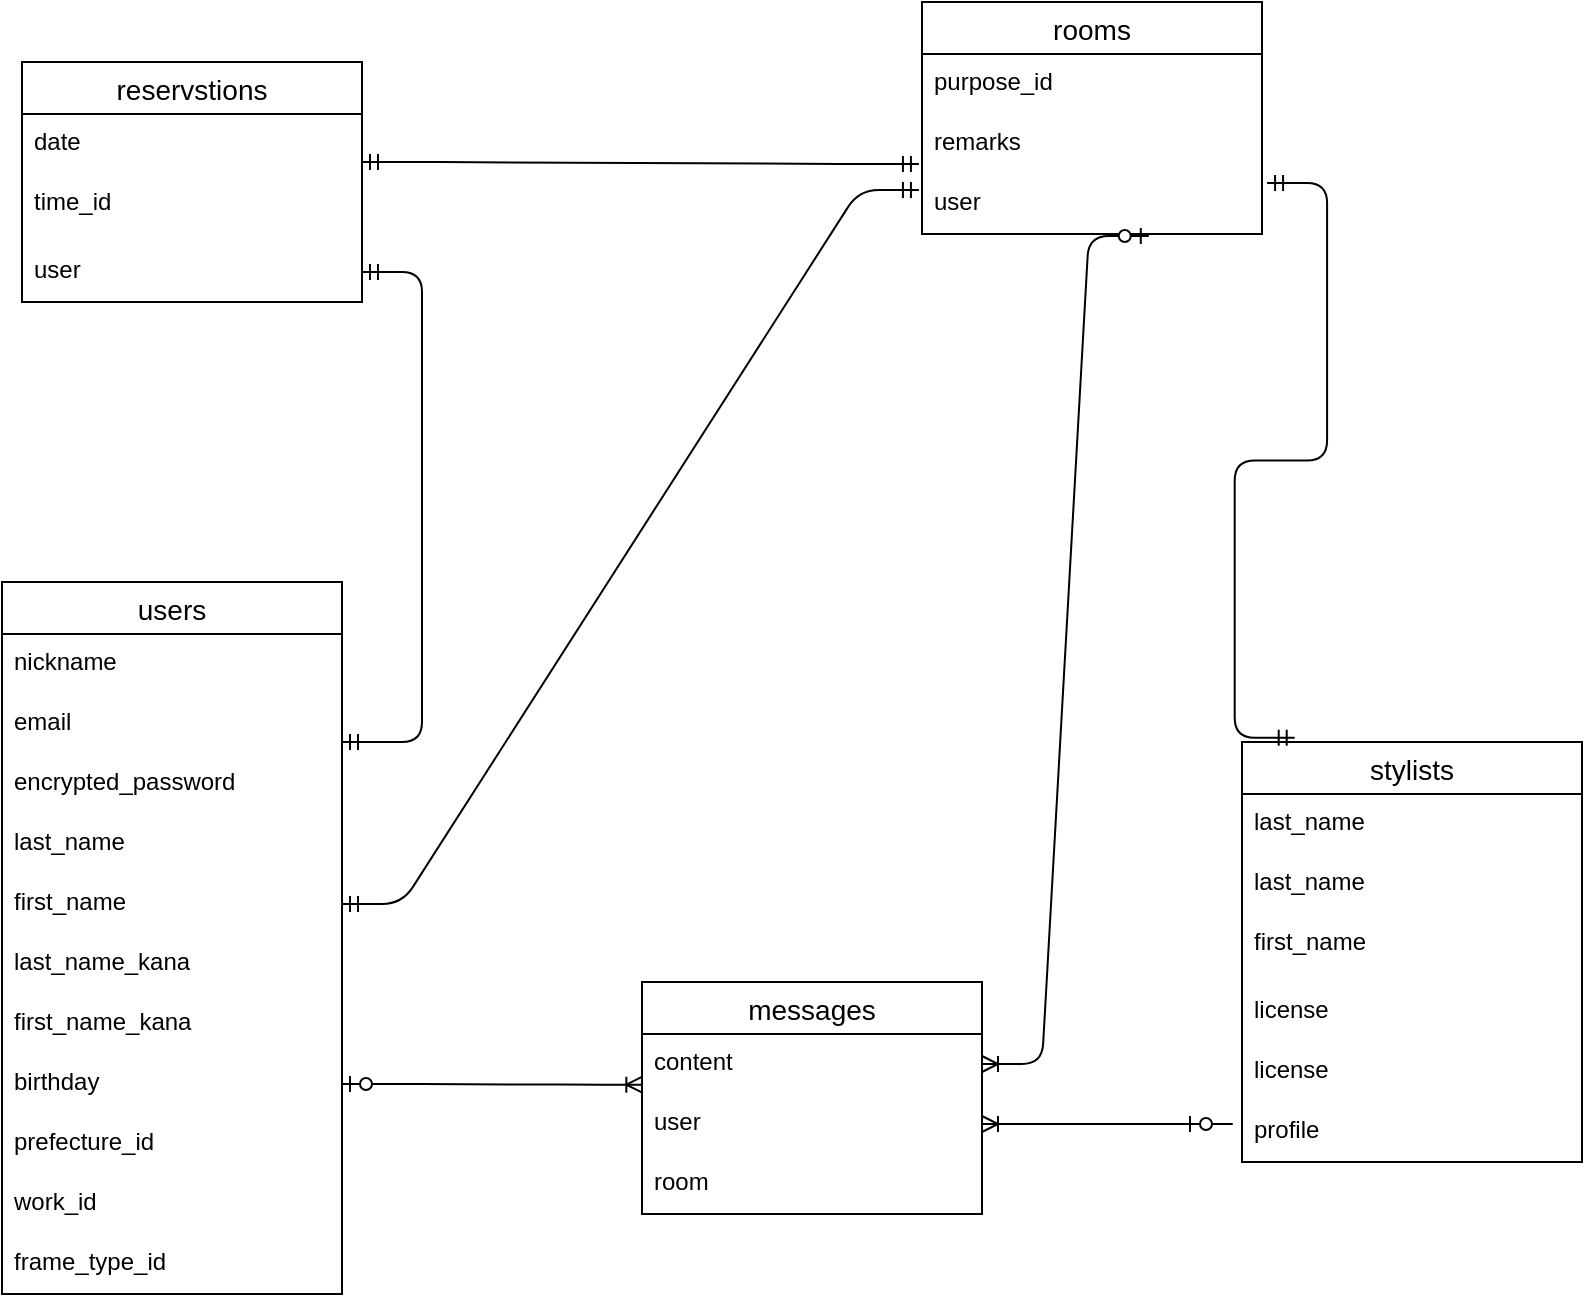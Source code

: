 <mxfile>
    <diagram id="ard1b_RiaLlNcNpEf8Cd" name="ページ1">
        <mxGraphModel dx="1693" dy="1957" grid="1" gridSize="10" guides="1" tooltips="1" connect="1" arrows="1" fold="1" page="1" pageScale="1" pageWidth="827" pageHeight="1169" math="0" shadow="0">
            <root>
                <mxCell id="0"/>
                <mxCell id="1" parent="0"/>
                <mxCell id="2" value="users" style="swimlane;fontStyle=0;childLayout=stackLayout;horizontal=1;startSize=26;horizontalStack=0;resizeParent=1;resizeParentMax=0;resizeLast=0;collapsible=1;marginBottom=0;align=center;fontSize=14;" parent="1" vertex="1">
                    <mxGeometry x="-10" y="140" width="170" height="356" as="geometry"/>
                </mxCell>
                <mxCell id="3" value="nickname" style="text;strokeColor=none;fillColor=none;spacingLeft=4;spacingRight=4;overflow=hidden;rotatable=0;points=[[0,0.5],[1,0.5]];portConstraint=eastwest;fontSize=12;" parent="2" vertex="1">
                    <mxGeometry y="26" width="170" height="30" as="geometry"/>
                </mxCell>
                <mxCell id="4" value="email" style="text;strokeColor=none;fillColor=none;spacingLeft=4;spacingRight=4;overflow=hidden;rotatable=0;points=[[0,0.5],[1,0.5]];portConstraint=eastwest;fontSize=12;" parent="2" vertex="1">
                    <mxGeometry y="56" width="170" height="30" as="geometry"/>
                </mxCell>
                <mxCell id="6" value="encrypted_password" style="text;strokeColor=none;fillColor=none;spacingLeft=4;spacingRight=4;overflow=hidden;rotatable=0;points=[[0,0.5],[1,0.5]];portConstraint=eastwest;fontSize=12;" parent="2" vertex="1">
                    <mxGeometry y="86" width="170" height="30" as="geometry"/>
                </mxCell>
                <mxCell id="7" value="last_name" style="text;strokeColor=none;fillColor=none;spacingLeft=4;spacingRight=4;overflow=hidden;rotatable=0;points=[[0,0.5],[1,0.5]];portConstraint=eastwest;fontSize=12;" parent="2" vertex="1">
                    <mxGeometry y="116" width="170" height="30" as="geometry"/>
                </mxCell>
                <mxCell id="8" value="first_name" style="text;strokeColor=none;fillColor=none;spacingLeft=4;spacingRight=4;overflow=hidden;rotatable=0;points=[[0,0.5],[1,0.5]];portConstraint=eastwest;fontSize=12;" parent="2" vertex="1">
                    <mxGeometry y="146" width="170" height="30" as="geometry"/>
                </mxCell>
                <mxCell id="9" value="last_name_kana" style="text;strokeColor=none;fillColor=none;spacingLeft=4;spacingRight=4;overflow=hidden;rotatable=0;points=[[0,0.5],[1,0.5]];portConstraint=eastwest;fontSize=12;" parent="2" vertex="1">
                    <mxGeometry y="176" width="170" height="30" as="geometry"/>
                </mxCell>
                <mxCell id="10" value="first_name_kana" style="text;strokeColor=none;fillColor=none;spacingLeft=4;spacingRight=4;overflow=hidden;rotatable=0;points=[[0,0.5],[1,0.5]];portConstraint=eastwest;fontSize=12;" parent="2" vertex="1">
                    <mxGeometry y="206" width="170" height="30" as="geometry"/>
                </mxCell>
                <mxCell id="11" value="birthday" style="text;strokeColor=none;fillColor=none;spacingLeft=4;spacingRight=4;overflow=hidden;rotatable=0;points=[[0,0.5],[1,0.5]];portConstraint=eastwest;fontSize=12;" parent="2" vertex="1">
                    <mxGeometry y="236" width="170" height="30" as="geometry"/>
                </mxCell>
                <mxCell id="12" value="prefecture_id" style="text;strokeColor=none;fillColor=none;spacingLeft=4;spacingRight=4;overflow=hidden;rotatable=0;points=[[0,0.5],[1,0.5]];portConstraint=eastwest;fontSize=12;" parent="2" vertex="1">
                    <mxGeometry y="266" width="170" height="30" as="geometry"/>
                </mxCell>
                <mxCell id="13" value="work_id" style="text;strokeColor=none;fillColor=none;spacingLeft=4;spacingRight=4;overflow=hidden;rotatable=0;points=[[0,0.5],[1,0.5]];portConstraint=eastwest;fontSize=12;" parent="2" vertex="1">
                    <mxGeometry y="296" width="170" height="30" as="geometry"/>
                </mxCell>
                <mxCell id="14" value="frame_type_id" style="text;strokeColor=none;fillColor=none;spacingLeft=4;spacingRight=4;overflow=hidden;rotatable=0;points=[[0,0.5],[1,0.5]];portConstraint=eastwest;fontSize=12;" parent="2" vertex="1">
                    <mxGeometry y="326" width="170" height="30" as="geometry"/>
                </mxCell>
                <mxCell id="29" value="rooms" style="swimlane;fontStyle=0;childLayout=stackLayout;horizontal=1;startSize=26;horizontalStack=0;resizeParent=1;resizeParentMax=0;resizeLast=0;collapsible=1;marginBottom=0;align=center;fontSize=14;" parent="1" vertex="1">
                    <mxGeometry x="450" y="-150" width="170" height="116" as="geometry"/>
                </mxCell>
                <mxCell id="30" value="purpose_id" style="text;strokeColor=none;fillColor=none;spacingLeft=4;spacingRight=4;overflow=hidden;rotatable=0;points=[[0,0.5],[1,0.5]];portConstraint=eastwest;fontSize=12;" parent="29" vertex="1">
                    <mxGeometry y="26" width="170" height="30" as="geometry"/>
                </mxCell>
                <mxCell id="67" value="remarks" style="text;strokeColor=none;fillColor=none;spacingLeft=4;spacingRight=4;overflow=hidden;rotatable=0;points=[[0,0.5],[1,0.5]];portConstraint=eastwest;fontSize=12;" parent="29" vertex="1">
                    <mxGeometry y="56" width="170" height="30" as="geometry"/>
                </mxCell>
                <mxCell id="69" value="user" style="text;strokeColor=none;fillColor=none;spacingLeft=4;spacingRight=4;overflow=hidden;rotatable=0;points=[[0,0.5],[1,0.5]];portConstraint=eastwest;fontSize=12;" parent="29" vertex="1">
                    <mxGeometry y="86" width="170" height="30" as="geometry"/>
                </mxCell>
                <mxCell id="35" value="messages" style="swimlane;fontStyle=0;childLayout=stackLayout;horizontal=1;startSize=26;horizontalStack=0;resizeParent=1;resizeParentMax=0;resizeLast=0;collapsible=1;marginBottom=0;align=center;fontSize=14;" parent="1" vertex="1">
                    <mxGeometry x="310" y="340" width="170" height="116" as="geometry"/>
                </mxCell>
                <mxCell id="36" value="content" style="text;strokeColor=none;fillColor=none;spacingLeft=4;spacingRight=4;overflow=hidden;rotatable=0;points=[[0,0.5],[1,0.5]];portConstraint=eastwest;fontSize=12;" parent="35" vertex="1">
                    <mxGeometry y="26" width="170" height="30" as="geometry"/>
                </mxCell>
                <mxCell id="37" value="user" style="text;strokeColor=none;fillColor=none;spacingLeft=4;spacingRight=4;overflow=hidden;rotatable=0;points=[[0,0.5],[1,0.5]];portConstraint=eastwest;fontSize=12;" parent="35" vertex="1">
                    <mxGeometry y="56" width="170" height="30" as="geometry"/>
                </mxCell>
                <mxCell id="38" value="room" style="text;strokeColor=none;fillColor=none;spacingLeft=4;spacingRight=4;overflow=hidden;rotatable=0;points=[[0,0.5],[1,0.5]];portConstraint=eastwest;fontSize=12;" parent="35" vertex="1">
                    <mxGeometry y="86" width="170" height="30" as="geometry"/>
                </mxCell>
                <mxCell id="59" value="" style="edgeStyle=entityRelationEdgeStyle;fontSize=12;html=1;endArrow=ERoneToMany;startArrow=ERzeroToOne;exitX=0.667;exitY=1.033;exitDx=0;exitDy=0;exitPerimeter=0;entryX=1;entryY=0.5;entryDx=0;entryDy=0;" parent="1" source="69" edge="1" target="36">
                    <mxGeometry width="100" height="100" relative="1" as="geometry">
                        <mxPoint x="572" as="sourcePoint"/>
                        <mxPoint x="550" y="330" as="targetPoint"/>
                    </mxGeometry>
                </mxCell>
                <mxCell id="50" value="" style="edgeStyle=entityRelationEdgeStyle;fontSize=12;html=1;endArrow=ERoneToMany;startArrow=ERzeroToOne;entryX=0.001;entryY=0.844;entryDx=0;entryDy=0;entryPerimeter=0;" parent="1" source="11" target="36" edge="1">
                    <mxGeometry width="100" height="100" relative="1" as="geometry">
                        <mxPoint x="190" y="300" as="sourcePoint"/>
                        <mxPoint x="290" y="300" as="targetPoint"/>
                    </mxGeometry>
                </mxCell>
                <mxCell id="70" value="stylists" style="swimlane;fontStyle=0;childLayout=stackLayout;horizontal=1;startSize=26;horizontalStack=0;resizeParent=1;resizeParentMax=0;resizeLast=0;collapsible=1;marginBottom=0;align=center;fontSize=14;" parent="1" vertex="1">
                    <mxGeometry x="610" y="220" width="170" height="210" as="geometry"/>
                </mxCell>
                <mxCell id="75" value="last_name" style="text;strokeColor=none;fillColor=none;spacingLeft=4;spacingRight=4;overflow=hidden;rotatable=0;points=[[0,0.5],[1,0.5]];portConstraint=eastwest;fontSize=12;" parent="70" vertex="1">
                    <mxGeometry y="26" width="170" height="30" as="geometry"/>
                </mxCell>
                <mxCell id="71" value="last_name" style="text;strokeColor=none;fillColor=none;spacingLeft=4;spacingRight=4;overflow=hidden;rotatable=0;points=[[0,0.5],[1,0.5]];portConstraint=eastwest;fontSize=12;" parent="70" vertex="1">
                    <mxGeometry y="56" width="170" height="30" as="geometry"/>
                </mxCell>
                <mxCell id="72" value="first_name" style="text;strokeColor=none;fillColor=none;spacingLeft=4;spacingRight=4;overflow=hidden;rotatable=0;points=[[0,0.5],[1,0.5]];portConstraint=eastwest;fontSize=12;" parent="70" vertex="1">
                    <mxGeometry y="86" width="170" height="34" as="geometry"/>
                </mxCell>
                <mxCell id="88" value="license" style="text;strokeColor=none;fillColor=none;spacingLeft=4;spacingRight=4;overflow=hidden;rotatable=0;points=[[0,0.5],[1,0.5]];portConstraint=eastwest;fontSize=12;" vertex="1" parent="70">
                    <mxGeometry y="120" width="170" height="30" as="geometry"/>
                </mxCell>
                <mxCell id="73" value="license" style="text;strokeColor=none;fillColor=none;spacingLeft=4;spacingRight=4;overflow=hidden;rotatable=0;points=[[0,0.5],[1,0.5]];portConstraint=eastwest;fontSize=12;" parent="70" vertex="1">
                    <mxGeometry y="150" width="170" height="30" as="geometry"/>
                </mxCell>
                <mxCell id="74" value="profile" style="text;strokeColor=none;fillColor=none;spacingLeft=4;spacingRight=4;overflow=hidden;rotatable=0;points=[[0,0.5],[1,0.5]];portConstraint=eastwest;fontSize=12;" parent="70" vertex="1">
                    <mxGeometry y="180" width="170" height="30" as="geometry"/>
                </mxCell>
                <mxCell id="76" value="" style="edgeStyle=entityRelationEdgeStyle;fontSize=12;html=1;endArrow=ERoneToMany;startArrow=ERzeroToOne;entryX=1;entryY=0.5;entryDx=0;entryDy=0;" parent="1" target="37" edge="1">
                    <mxGeometry width="100" height="100" relative="1" as="geometry">
                        <mxPoint x="580" y="411" as="sourcePoint"/>
                        <mxPoint x="580" y="290" as="targetPoint"/>
                    </mxGeometry>
                </mxCell>
                <mxCell id="77" value="" style="edgeStyle=entityRelationEdgeStyle;fontSize=12;html=1;endArrow=ERmandOne;startArrow=ERmandOne;entryX=0.155;entryY=-0.01;entryDx=0;entryDy=0;entryPerimeter=0;exitX=1.015;exitY=1.015;exitDx=0;exitDy=0;exitPerimeter=0;" parent="1" target="70" edge="1">
                    <mxGeometry width="100" height="100" relative="1" as="geometry">
                        <mxPoint x="622.55" y="-59.49" as="sourcePoint"/>
                        <mxPoint x="440" y="330" as="targetPoint"/>
                    </mxGeometry>
                </mxCell>
                <mxCell id="78" value="" style="edgeStyle=entityRelationEdgeStyle;fontSize=12;html=1;endArrow=ERmandOne;startArrow=ERmandOne;entryX=-0.009;entryY=0.267;entryDx=0;entryDy=0;entryPerimeter=0;exitX=1;exitY=0.5;exitDx=0;exitDy=0;" parent="1" target="69" edge="1" source="8">
                    <mxGeometry width="100" height="100" relative="1" as="geometry">
                        <mxPoint x="200.0" y="155.02" as="sourcePoint"/>
                        <mxPoint x="313.37" y="210" as="targetPoint"/>
                    </mxGeometry>
                </mxCell>
                <mxCell id="79" value="reservstions" style="swimlane;fontStyle=0;childLayout=stackLayout;horizontal=1;startSize=26;horizontalStack=0;resizeParent=1;resizeParentMax=0;resizeLast=0;collapsible=1;marginBottom=0;align=center;fontSize=14;" vertex="1" parent="1">
                    <mxGeometry y="-120" width="170" height="120" as="geometry"/>
                </mxCell>
                <mxCell id="80" value="date" style="text;strokeColor=none;fillColor=none;spacingLeft=4;spacingRight=4;overflow=hidden;rotatable=0;points=[[0,0.5],[1,0.5]];portConstraint=eastwest;fontSize=12;" vertex="1" parent="79">
                    <mxGeometry y="26" width="170" height="30" as="geometry"/>
                </mxCell>
                <mxCell id="81" value="time_id" style="text;strokeColor=none;fillColor=none;spacingLeft=4;spacingRight=4;overflow=hidden;rotatable=0;points=[[0,0.5],[1,0.5]];portConstraint=eastwest;fontSize=12;" vertex="1" parent="79">
                    <mxGeometry y="56" width="170" height="34" as="geometry"/>
                </mxCell>
                <mxCell id="82" value="user" style="text;strokeColor=none;fillColor=none;spacingLeft=4;spacingRight=4;overflow=hidden;rotatable=0;points=[[0,0.5],[1,0.5]];portConstraint=eastwest;fontSize=12;" vertex="1" parent="79">
                    <mxGeometry y="90" width="170" height="30" as="geometry"/>
                </mxCell>
                <mxCell id="86" value="" style="edgeStyle=entityRelationEdgeStyle;fontSize=12;html=1;endArrow=ERmandOne;startArrow=ERmandOne;entryX=-0.009;entryY=0.735;entryDx=0;entryDy=0;entryPerimeter=0;" edge="1" parent="1">
                    <mxGeometry width="100" height="100" relative="1" as="geometry">
                        <mxPoint x="170" y="-70" as="sourcePoint"/>
                        <mxPoint x="448.47" y="-69.01" as="targetPoint"/>
                    </mxGeometry>
                </mxCell>
                <mxCell id="90" value="" style="edgeStyle=entityRelationEdgeStyle;fontSize=12;html=1;endArrow=ERmandOne;startArrow=ERmandOne;exitX=1;exitY=0.5;exitDx=0;exitDy=0;" edge="1" parent="1" target="82">
                    <mxGeometry width="100" height="100" relative="1" as="geometry">
                        <mxPoint x="160" y="220" as="sourcePoint"/>
                        <mxPoint x="448.47" y="-136.99" as="targetPoint"/>
                    </mxGeometry>
                </mxCell>
            </root>
        </mxGraphModel>
    </diagram>
</mxfile>
